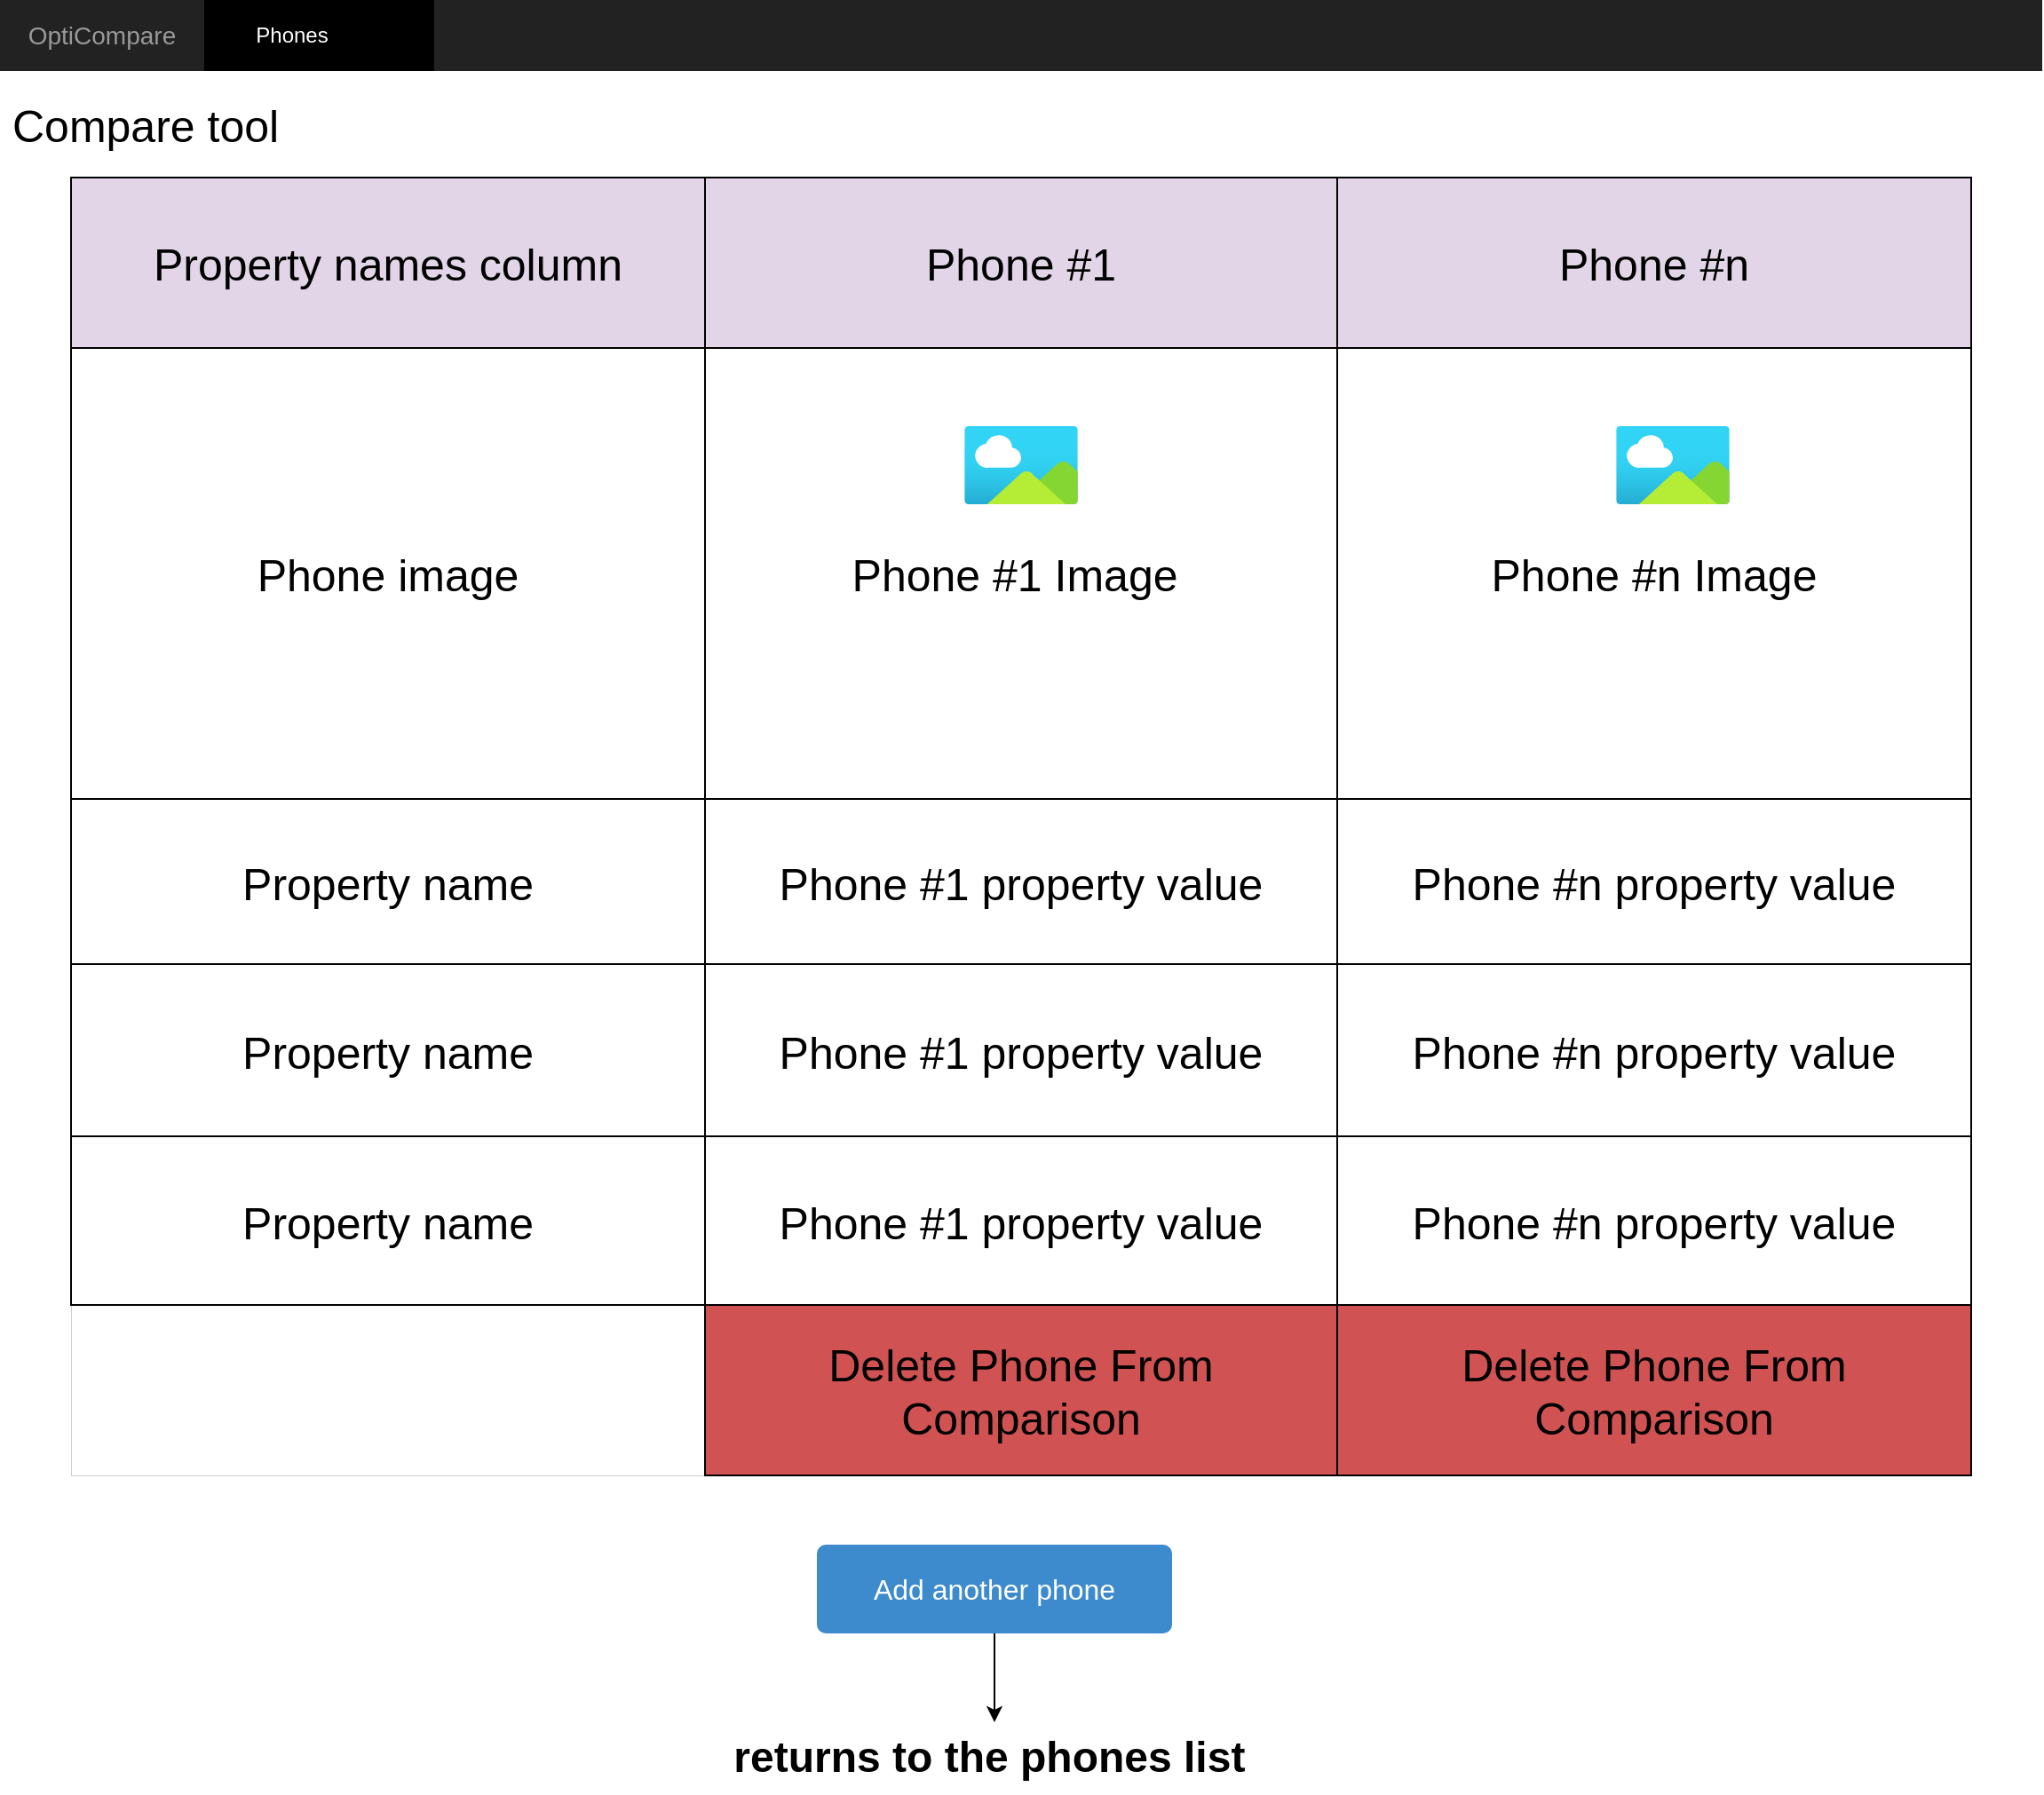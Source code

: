 <mxfile version="20.7.4" type="device"><diagram name="Page-1" id="c9db0220-8083-56f3-ca83-edcdcd058819"><mxGraphModel dx="2590" dy="1528" grid="1" gridSize="10" guides="1" tooltips="1" connect="1" arrows="1" fold="1" page="1" pageScale="1.5" pageWidth="826" pageHeight="1169" background="#ffffff" math="0" shadow="0"><root><mxCell id="0" style=";html=1;"/><mxCell id="1" style=";html=1;" parent="0"/><mxCell id="3d76a8aef4d5c911-1" value="" style="html=1;shadow=0;dashed=0;shape=mxgraph.bootstrap.rect;fillColor=#222222;strokeColor=none;whiteSpace=wrap;rounded=0;fontSize=12;fontColor=#000000;align=center;" parent="1" vertex="1"><mxGeometry x="40" y="70" width="1150" height="40" as="geometry"/></mxCell><mxCell id="3d76a8aef4d5c911-2" value="OptiCompare" style="html=1;shadow=0;dashed=0;fillColor=none;strokeColor=none;shape=mxgraph.bootstrap.rect;fontColor=#999999;fontSize=14;whiteSpace=wrap;" parent="3d76a8aef4d5c911-1" vertex="1"><mxGeometry width="115" height="40" as="geometry"/></mxCell><mxCell id="3d76a8aef4d5c911-3" value="Phones" style="html=1;shadow=0;dashed=0;shape=mxgraph.bootstrap.rect;fillColor=#000000;strokeColor=none;fontColor=#ffffff;spacingRight=30;whiteSpace=wrap;" parent="3d76a8aef4d5c911-1" vertex="1"><mxGeometry x="115" width="129.375" height="40" as="geometry"/></mxCell><mxCell id="3d76a8aef4d5c911-17" value="&lt;font color=&quot;#000000&quot; style=&quot;font-size: 25px;&quot;&gt;Compare tool&lt;/font&gt;" style="html=1;shadow=0;dashed=0;shape=mxgraph.bootstrap.rect;strokeColor=none;fillColor=none;fontColor=#999999;align=left;spacingLeft=5;whiteSpace=wrap;rounded=0;" parent="1" vertex="1"><mxGeometry x="40" y="130" width="200" height="20" as="geometry"/></mxCell><mxCell id="T1VnQbK90lpvU77BAiHo-209" style="edgeStyle=orthogonalEdgeStyle;rounded=0;orthogonalLoop=1;jettySize=auto;html=1;fontSize=25;fontColor=#000000;entryX=0.5;entryY=0;entryDx=0;entryDy=0;" edge="1" parent="1" source="3d76a8aef4d5c911-51" target="T1VnQbK90lpvU77BAiHo-208"><mxGeometry relative="1" as="geometry"><Array as="points"><mxPoint x="600" y="1040"/><mxPoint x="600" y="1040"/></Array></mxGeometry></mxCell><mxCell id="3d76a8aef4d5c911-51" value="Add another phone" style="html=1;shadow=0;dashed=0;shape=mxgraph.bootstrap.rrect;align=center;rSize=5;strokeColor=none;fillColor=#3D8BCD;fontColor=#ffffff;fontSize=16;whiteSpace=wrap;rounded=0;" parent="1" vertex="1"><mxGeometry x="500" y="940" width="200" height="50" as="geometry"/></mxCell><mxCell id="T1VnQbK90lpvU77BAiHo-159" value="" style="childLayout=tableLayout;recursiveResize=0;shadow=0;fillColor=none;fillStyle=hatch;strokeColor=default;fontSize=25;fontColor=#000000;strokeWidth=0;" vertex="1" parent="1"><mxGeometry x="80" y="170" width="1070" height="731" as="geometry"/></mxCell><mxCell id="T1VnQbK90lpvU77BAiHo-160" value="" style="shape=tableRow;horizontal=0;startSize=0;swimlaneHead=0;swimlaneBody=0;top=0;left=0;bottom=0;right=0;dropTarget=0;collapsible=0;recursiveResize=0;expand=0;fontStyle=0;fillColor=none;strokeColor=inherit;fillStyle=hatch;fontSize=25;fontColor=#000000;" vertex="1" parent="T1VnQbK90lpvU77BAiHo-159"><mxGeometry width="1070" height="96" as="geometry"/></mxCell><mxCell id="T1VnQbK90lpvU77BAiHo-161" value="Property names column" style="connectable=0;recursiveResize=0;strokeColor=inherit;fillColor=#E1D5E7;align=center;whiteSpace=wrap;html=1;fillStyle=auto;fontSize=25;fontColor=#000000;" vertex="1" parent="T1VnQbK90lpvU77BAiHo-160"><mxGeometry width="357" height="96" as="geometry"><mxRectangle width="357" height="96" as="alternateBounds"/></mxGeometry></mxCell><mxCell id="T1VnQbK90lpvU77BAiHo-162" value="Phone #1" style="connectable=0;recursiveResize=0;strokeColor=inherit;fillColor=#E1D5E7;align=center;whiteSpace=wrap;html=1;fillStyle=auto;fontSize=25;fontColor=#000000;" vertex="1" parent="T1VnQbK90lpvU77BAiHo-160"><mxGeometry x="357" width="356" height="96" as="geometry"><mxRectangle width="356" height="96" as="alternateBounds"/></mxGeometry></mxCell><mxCell id="T1VnQbK90lpvU77BAiHo-163" value="Phone #n" style="connectable=0;recursiveResize=0;strokeColor=inherit;fillColor=#E1D5E7;align=center;whiteSpace=wrap;html=1;fillStyle=auto;fontSize=25;fontColor=#000000;" vertex="1" parent="T1VnQbK90lpvU77BAiHo-160"><mxGeometry x="713" width="357" height="96" as="geometry"><mxRectangle width="357" height="96" as="alternateBounds"/></mxGeometry></mxCell><mxCell id="T1VnQbK90lpvU77BAiHo-196" value="" style="shape=tableRow;horizontal=0;startSize=0;swimlaneHead=0;swimlaneBody=0;top=0;left=0;bottom=0;right=0;dropTarget=0;collapsible=0;recursiveResize=0;expand=0;fontStyle=0;fillColor=none;strokeColor=inherit;fillStyle=hatch;fontSize=25;fontColor=#000000;" vertex="1" parent="T1VnQbK90lpvU77BAiHo-159"><mxGeometry y="96" width="1070" height="254" as="geometry"/></mxCell><mxCell id="T1VnQbK90lpvU77BAiHo-197" value="Phone image" style="connectable=0;recursiveResize=0;strokeColor=inherit;fillColor=none;align=center;whiteSpace=wrap;html=1;fillStyle=auto;fontSize=25;fontColor=#000000;strokeWidth=1;" vertex="1" parent="T1VnQbK90lpvU77BAiHo-196"><mxGeometry width="357" height="254" as="geometry"><mxRectangle width="357" height="254" as="alternateBounds"/></mxGeometry></mxCell><mxCell id="T1VnQbK90lpvU77BAiHo-198" value="Phone #1 Image&amp;nbsp;&lt;span style=&quot;color: rgba(0, 0, 0, 0); font-family: monospace; font-size: 0px; text-align: start;&quot;&gt;%3CmxGraphModel%3E%3Croot%3E%3CmxCell%20id%3D%220%22%2F%3E%3CmxCell%20id%3D%221%22%20parent%3D%220%22%2F%3E%3CmxCell%20id%3D%222%22%20value%3D%22%22%20style%3D%22aspect%3Dfixed%3Bhtml%3D1%3Bpoints%3D%5B%5D%3Balign%3Dcenter%3Bimage%3BfontSize%3D12%3Bimage%3Dimg%2Flib%2Fazure2%2Fgeneral%2FImage.svg%3BfillStyle%3Dauto%3BstrokeColor%3Ddefault%3BstrokeWidth%3D1%3BfontColor%3D%23000000%3BfillColor%3Dnone%3B%22%20vertex%3D%221%22%20parent%3D%221%22%3E%3CmxGeometry%20x%3D%22590%22%20y%3D%22440%22%20width%3D%2264%22%20height%3D%2244%22%20as%3D%22geometry%22%2F%3E%3C%2FmxCell%3E%3C%2Froot%3E%3C%2FmxGraphModel%3E&lt;/span&gt;" style="connectable=0;recursiveResize=0;strokeColor=inherit;fillColor=none;align=center;whiteSpace=wrap;html=1;fillStyle=auto;fontSize=25;fontColor=#000000;" vertex="1" parent="T1VnQbK90lpvU77BAiHo-196"><mxGeometry x="357" width="356" height="254" as="geometry"><mxRectangle width="356" height="254" as="alternateBounds"/></mxGeometry></mxCell><mxCell id="T1VnQbK90lpvU77BAiHo-199" value="Phone #n&amp;nbsp;Image" style="connectable=0;recursiveResize=0;strokeColor=inherit;fillColor=none;align=center;whiteSpace=wrap;html=1;fillStyle=auto;fontSize=25;fontColor=#000000;" vertex="1" parent="T1VnQbK90lpvU77BAiHo-196"><mxGeometry x="713" width="357" height="254" as="geometry"><mxRectangle width="357" height="254" as="alternateBounds"/></mxGeometry></mxCell><mxCell id="T1VnQbK90lpvU77BAiHo-164" style="shape=tableRow;horizontal=0;startSize=0;swimlaneHead=0;swimlaneBody=0;top=0;left=0;bottom=0;right=0;dropTarget=0;collapsible=0;recursiveResize=0;expand=0;fontStyle=0;fillColor=none;strokeColor=inherit;fillStyle=hatch;fontSize=25;fontColor=#000000;" vertex="1" parent="T1VnQbK90lpvU77BAiHo-159"><mxGeometry y="350" width="1070" height="93" as="geometry"/></mxCell><mxCell id="T1VnQbK90lpvU77BAiHo-165" value="Property name" style="connectable=0;recursiveResize=0;strokeColor=inherit;fillColor=none;align=center;whiteSpace=wrap;html=1;fillStyle=hatch;fontSize=25;fontColor=#000000;" vertex="1" parent="T1VnQbK90lpvU77BAiHo-164"><mxGeometry width="357" height="93" as="geometry"><mxRectangle width="357" height="93" as="alternateBounds"/></mxGeometry></mxCell><mxCell id="T1VnQbK90lpvU77BAiHo-166" value="Phone #1 property value" style="connectable=0;recursiveResize=0;strokeColor=inherit;fillColor=none;align=center;whiteSpace=wrap;html=1;fillStyle=hatch;fontSize=25;fontColor=#000000;" vertex="1" parent="T1VnQbK90lpvU77BAiHo-164"><mxGeometry x="357" width="356" height="93" as="geometry"><mxRectangle width="356" height="93" as="alternateBounds"/></mxGeometry></mxCell><mxCell id="T1VnQbK90lpvU77BAiHo-167" value="Phone #n property value" style="connectable=0;recursiveResize=0;strokeColor=inherit;fillColor=none;align=center;whiteSpace=wrap;html=1;fillStyle=hatch;fontSize=25;fontColor=#000000;" vertex="1" parent="T1VnQbK90lpvU77BAiHo-164"><mxGeometry x="713" width="357" height="93" as="geometry"><mxRectangle width="357" height="93" as="alternateBounds"/></mxGeometry></mxCell><mxCell id="T1VnQbK90lpvU77BAiHo-168" style="shape=tableRow;horizontal=0;startSize=0;swimlaneHead=0;swimlaneBody=0;top=0;left=0;bottom=0;right=0;dropTarget=0;collapsible=0;recursiveResize=0;expand=0;fontStyle=0;fillColor=none;strokeColor=inherit;fillStyle=hatch;fontSize=25;fontColor=#000000;" vertex="1" parent="T1VnQbK90lpvU77BAiHo-159"><mxGeometry y="443" width="1070" height="97" as="geometry"/></mxCell><mxCell id="T1VnQbK90lpvU77BAiHo-169" value="Property name" style="connectable=0;recursiveResize=0;strokeColor=inherit;fillColor=none;align=center;whiteSpace=wrap;html=1;fillStyle=hatch;fontSize=25;fontColor=#000000;" vertex="1" parent="T1VnQbK90lpvU77BAiHo-168"><mxGeometry width="357" height="97" as="geometry"><mxRectangle width="357" height="97" as="alternateBounds"/></mxGeometry></mxCell><mxCell id="T1VnQbK90lpvU77BAiHo-170" value="Phone #1 property value" style="connectable=0;recursiveResize=0;strokeColor=inherit;fillColor=none;align=center;whiteSpace=wrap;html=1;fillStyle=hatch;fontSize=25;fontColor=#000000;" vertex="1" parent="T1VnQbK90lpvU77BAiHo-168"><mxGeometry x="357" width="356" height="97" as="geometry"><mxRectangle width="356" height="97" as="alternateBounds"/></mxGeometry></mxCell><mxCell id="T1VnQbK90lpvU77BAiHo-171" value="Phone #n property value" style="connectable=0;recursiveResize=0;strokeColor=inherit;fillColor=none;align=center;whiteSpace=wrap;html=1;fillStyle=hatch;fontSize=25;fontColor=#000000;" vertex="1" parent="T1VnQbK90lpvU77BAiHo-168"><mxGeometry x="713" width="357" height="97" as="geometry"><mxRectangle width="357" height="97" as="alternateBounds"/></mxGeometry></mxCell><mxCell id="T1VnQbK90lpvU77BAiHo-188" style="shape=tableRow;horizontal=0;startSize=0;swimlaneHead=0;swimlaneBody=0;top=0;left=0;bottom=0;right=0;dropTarget=0;collapsible=0;recursiveResize=0;expand=0;fontStyle=0;fillColor=none;strokeColor=inherit;fillStyle=hatch;fontSize=25;fontColor=#000000;" vertex="1" parent="T1VnQbK90lpvU77BAiHo-159"><mxGeometry y="540" width="1070" height="95" as="geometry"/></mxCell><mxCell id="T1VnQbK90lpvU77BAiHo-189" value="Property name" style="connectable=0;recursiveResize=0;strokeColor=inherit;fillColor=none;align=center;whiteSpace=wrap;html=1;fillStyle=hatch;fontSize=25;fontColor=#000000;" vertex="1" parent="T1VnQbK90lpvU77BAiHo-188"><mxGeometry width="357" height="95" as="geometry"><mxRectangle width="357" height="95" as="alternateBounds"/></mxGeometry></mxCell><mxCell id="T1VnQbK90lpvU77BAiHo-190" value="Phone #1 property value" style="connectable=0;recursiveResize=0;strokeColor=inherit;fillColor=none;align=center;whiteSpace=wrap;html=1;fillStyle=hatch;fontSize=25;fontColor=#000000;" vertex="1" parent="T1VnQbK90lpvU77BAiHo-188"><mxGeometry x="357" width="356" height="95" as="geometry"><mxRectangle width="356" height="95" as="alternateBounds"/></mxGeometry></mxCell><mxCell id="T1VnQbK90lpvU77BAiHo-191" value="Phone #n property value" style="connectable=0;recursiveResize=0;strokeColor=inherit;fillColor=none;align=center;whiteSpace=wrap;html=1;fillStyle=hatch;fontSize=25;fontColor=#000000;" vertex="1" parent="T1VnQbK90lpvU77BAiHo-188"><mxGeometry x="713" width="357" height="95" as="geometry"><mxRectangle width="357" height="95" as="alternateBounds"/></mxGeometry></mxCell><mxCell id="T1VnQbK90lpvU77BAiHo-176" style="shape=tableRow;horizontal=0;startSize=0;swimlaneHead=0;swimlaneBody=0;top=0;left=0;bottom=0;right=0;dropTarget=0;collapsible=0;recursiveResize=0;expand=0;fontStyle=0;fillColor=none;strokeColor=inherit;fillStyle=hatch;fontSize=25;fontColor=#000000;" vertex="1" parent="T1VnQbK90lpvU77BAiHo-159"><mxGeometry y="635" width="1070" height="96" as="geometry"/></mxCell><mxCell id="T1VnQbK90lpvU77BAiHo-177" style="connectable=0;recursiveResize=0;strokeColor=inherit;fillColor=none;align=center;whiteSpace=wrap;html=1;fillStyle=hatch;fontSize=25;fontColor=#000000;strokeWidth=0;" vertex="1" parent="T1VnQbK90lpvU77BAiHo-176"><mxGeometry width="357" height="96" as="geometry"><mxRectangle width="357" height="96" as="alternateBounds"/></mxGeometry></mxCell><mxCell id="T1VnQbK90lpvU77BAiHo-178" value="Delete Phone From Comparison" style="connectable=0;recursiveResize=0;strokeColor=inherit;fillColor=#D15252;align=center;whiteSpace=wrap;html=1;fillStyle=solid;fontSize=25;fontColor=#000000;" vertex="1" parent="T1VnQbK90lpvU77BAiHo-176"><mxGeometry x="357" width="356" height="96" as="geometry"><mxRectangle width="356" height="96" as="alternateBounds"/></mxGeometry></mxCell><mxCell id="T1VnQbK90lpvU77BAiHo-179" value="Delete Phone From Comparison" style="connectable=0;recursiveResize=0;strokeColor=inherit;fillColor=#D15252;align=center;whiteSpace=wrap;html=1;fillStyle=solid;fontSize=25;fontColor=#000000;" vertex="1" parent="T1VnQbK90lpvU77BAiHo-176"><mxGeometry x="713" width="357" height="96" as="geometry"><mxRectangle width="357" height="96" as="alternateBounds"/></mxGeometry></mxCell><mxCell id="T1VnQbK90lpvU77BAiHo-202" value="" style="aspect=fixed;html=1;points=[];align=center;image;fontSize=12;image=img/lib/azure2/general/Image.svg;fillStyle=auto;strokeColor=default;strokeWidth=1;fontColor=#000000;fillColor=none;" vertex="1" parent="1"><mxGeometry x="583" y="310" width="64" height="44" as="geometry"/></mxCell><mxCell id="T1VnQbK90lpvU77BAiHo-203" value="" style="aspect=fixed;html=1;points=[];align=center;image;fontSize=12;image=img/lib/azure2/general/Image.svg;fillStyle=auto;strokeColor=default;strokeWidth=1;fontColor=#000000;fillColor=none;" vertex="1" parent="1"><mxGeometry x="950" y="310" width="64" height="44" as="geometry"/></mxCell><mxCell id="T1VnQbK90lpvU77BAiHo-208" value="returns to the phones list&amp;nbsp;" style="text;strokeColor=none;fillColor=none;html=1;fontSize=24;fontStyle=1;verticalAlign=middle;align=center;fillStyle=solid;strokeWidth=1;fontColor=#000000;" vertex="1" parent="1"><mxGeometry x="425" y="1040" width="350" height="40" as="geometry"/></mxCell></root></mxGraphModel></diagram></mxfile>